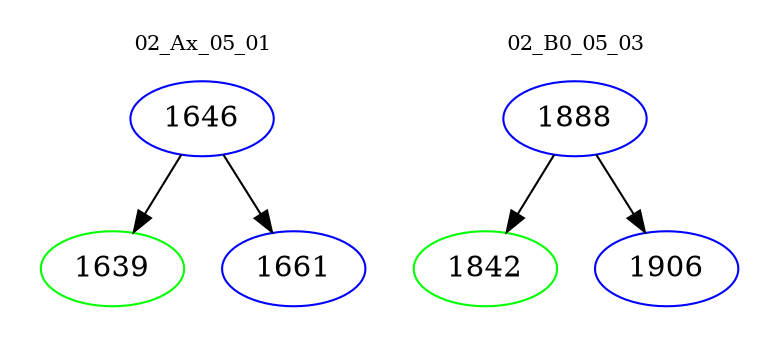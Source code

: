 digraph{
subgraph cluster_0 {
color = white
label = "02_Ax_05_01";
fontsize=10;
T0_1646 [label="1646", color="blue"]
T0_1646 -> T0_1639 [color="black"]
T0_1639 [label="1639", color="green"]
T0_1646 -> T0_1661 [color="black"]
T0_1661 [label="1661", color="blue"]
}
subgraph cluster_1 {
color = white
label = "02_B0_05_03";
fontsize=10;
T1_1888 [label="1888", color="blue"]
T1_1888 -> T1_1842 [color="black"]
T1_1842 [label="1842", color="green"]
T1_1888 -> T1_1906 [color="black"]
T1_1906 [label="1906", color="blue"]
}
}
